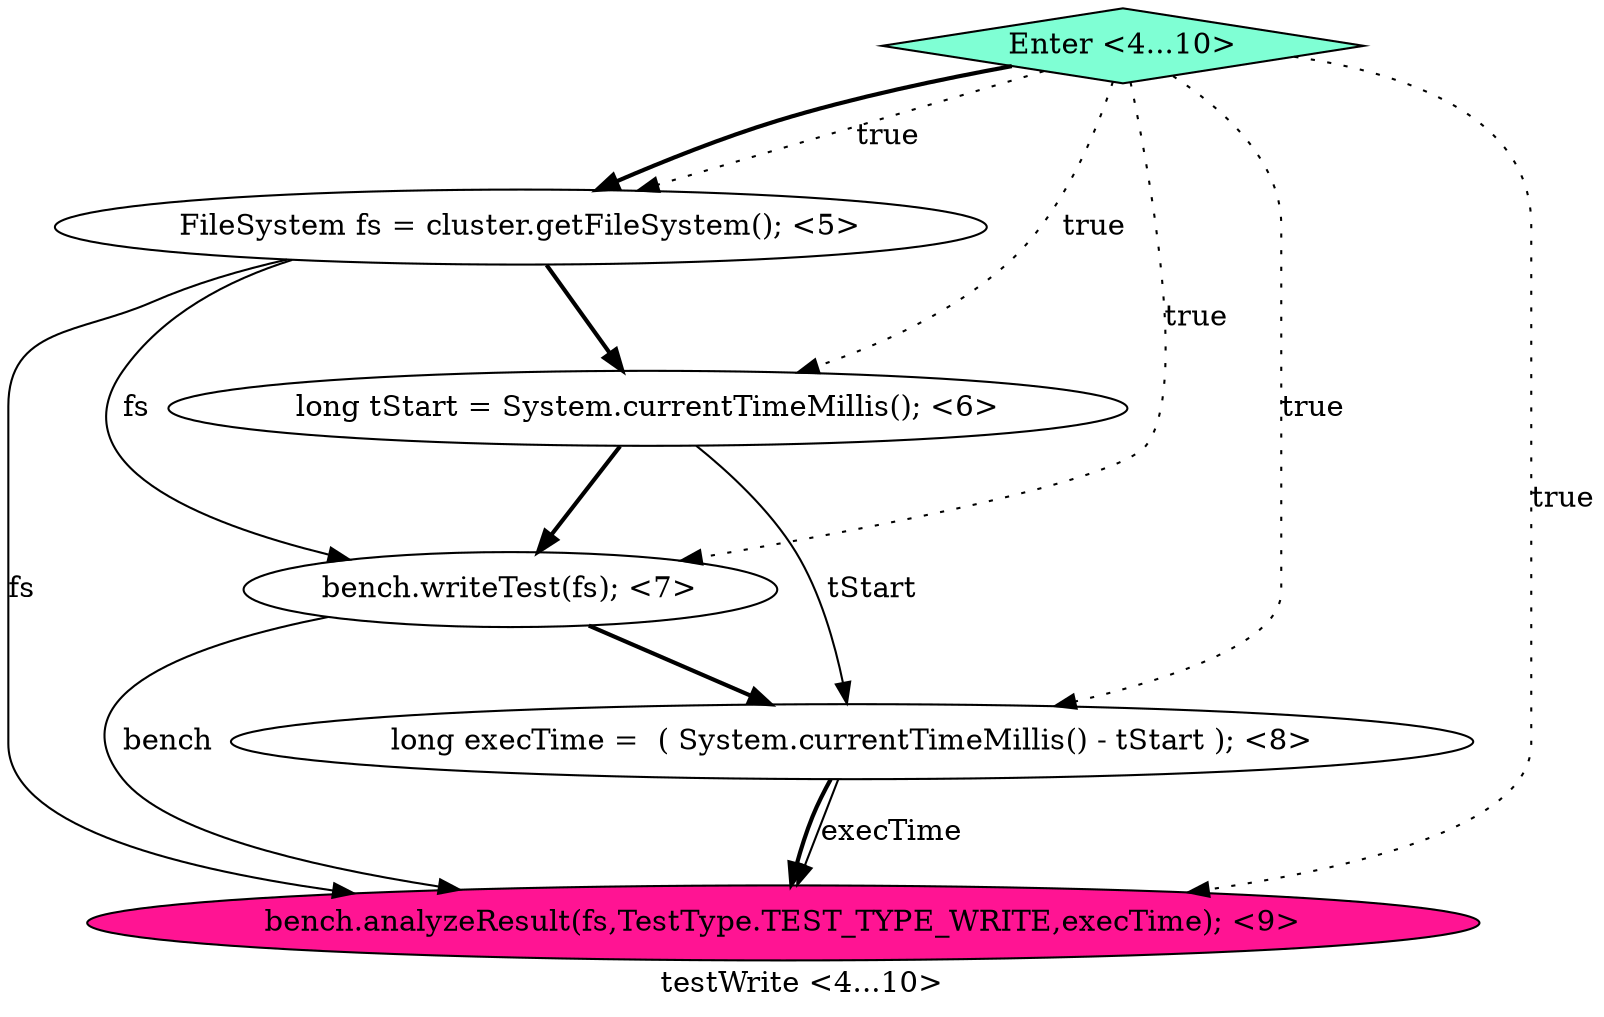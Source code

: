 digraph PDG {
label = "testWrite <4...10>";
0.5 [style = filled, label = "Enter <4...10>", fillcolor = aquamarine, shape = diamond];
0.0 [style = filled, label = "FileSystem fs = cluster.getFileSystem(); <5>", fillcolor = white, shape = ellipse];
0.3 [style = filled, label = "long execTime =  ( System.currentTimeMillis() - tStart ); <8>", fillcolor = white, shape = ellipse];
0.1 [style = filled, label = "long tStart = System.currentTimeMillis(); <6>", fillcolor = white, shape = ellipse];
0.2 [style = filled, label = "bench.writeTest(fs); <7>", fillcolor = white, shape = ellipse];
0.4 [style = filled, label = "bench.analyzeResult(fs,TestType.TEST_TYPE_WRITE,execTime); <9>", fillcolor = deeppink, shape = ellipse];
0.0 -> 0.1 [style = bold, label=""];
0.0 -> 0.2 [style = solid, label="fs"];
0.0 -> 0.4 [style = solid, label="fs"];
0.1 -> 0.2 [style = bold, label=""];
0.1 -> 0.3 [style = solid, label="tStart"];
0.2 -> 0.3 [style = bold, label=""];
0.2 -> 0.4 [style = solid, label="bench"];
0.3 -> 0.4 [style = solid, label="execTime"];
0.3 -> 0.4 [style = bold, label=""];
0.5 -> 0.0 [style = dotted, label="true"];
0.5 -> 0.0 [style = bold, label=""];
0.5 -> 0.1 [style = dotted, label="true"];
0.5 -> 0.2 [style = dotted, label="true"];
0.5 -> 0.3 [style = dotted, label="true"];
0.5 -> 0.4 [style = dotted, label="true"];
}
